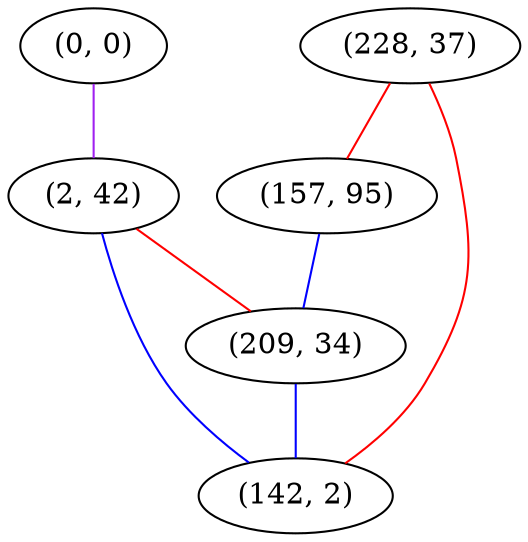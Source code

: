 graph "" {
"(0, 0)";
"(228, 37)";
"(157, 95)";
"(2, 42)";
"(209, 34)";
"(142, 2)";
"(0, 0)" -- "(2, 42)"  [color=purple, key=0, weight=4];
"(228, 37)" -- "(142, 2)"  [color=red, key=0, weight=1];
"(228, 37)" -- "(157, 95)"  [color=red, key=0, weight=1];
"(157, 95)" -- "(209, 34)"  [color=blue, key=0, weight=3];
"(2, 42)" -- "(209, 34)"  [color=red, key=0, weight=1];
"(2, 42)" -- "(142, 2)"  [color=blue, key=0, weight=3];
"(209, 34)" -- "(142, 2)"  [color=blue, key=0, weight=3];
}
